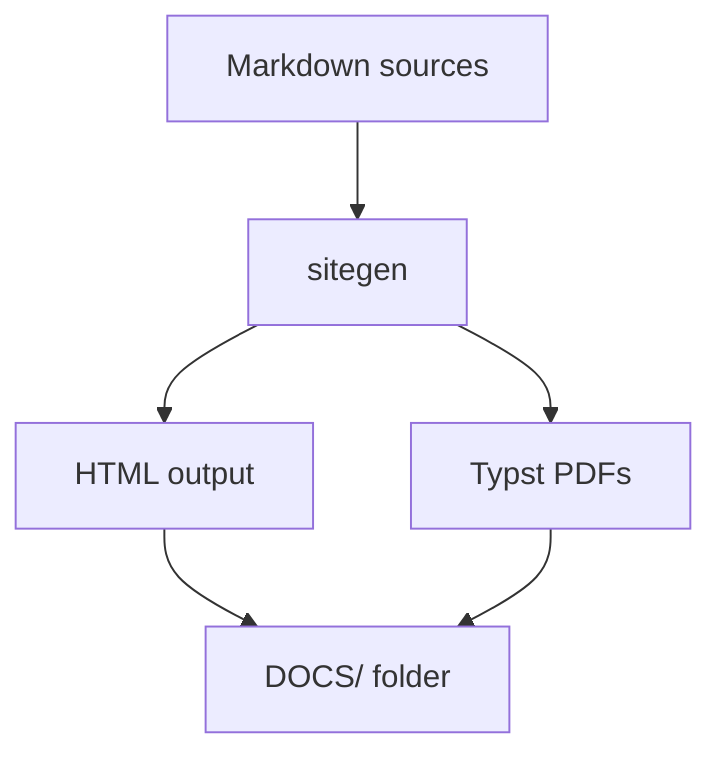 flowchart TD
    A[Markdown sources] --> B[sitegen]
    B --> C[HTML output]
    B --> D[Typst PDFs]
    C --> E[DOCS/ folder]
    D --> E